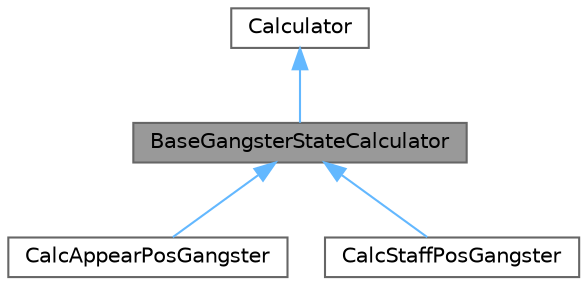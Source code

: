 digraph "BaseGangsterStateCalculator"
{
 // LATEX_PDF_SIZE
  bgcolor="transparent";
  edge [fontname=Helvetica,fontsize=10,labelfontname=Helvetica,labelfontsize=10];
  node [fontname=Helvetica,fontsize=10,shape=box,height=0.2,width=0.4];
  Node1 [id="Node000001",label="BaseGangsterStateCalculator",height=0.2,width=0.4,color="gray40", fillcolor="grey60", style="filled", fontcolor="black",tooltip=" "];
  Node2 -> Node1 [id="edge4_Node000001_Node000002",dir="back",color="steelblue1",style="solid",tooltip=" "];
  Node2 [id="Node000002",label="Calculator",height=0.2,width=0.4,color="gray40", fillcolor="white", style="filled",tooltip=" "];
  Node1 -> Node3 [id="edge5_Node000001_Node000003",dir="back",color="steelblue1",style="solid",tooltip=" "];
  Node3 [id="Node000003",label="CalcAppearPosGangster",height=0.2,width=0.4,color="gray40", fillcolor="white", style="filled",URL="$class_calc_appear_pos_gangster.html",tooltip=" "];
  Node1 -> Node4 [id="edge6_Node000001_Node000004",dir="back",color="steelblue1",style="solid",tooltip=" "];
  Node4 [id="Node000004",label="CalcStaffPosGangster",height=0.2,width=0.4,color="gray40", fillcolor="white", style="filled",URL="$class_calc_staff_pos_gangster.html",tooltip=" "];
}
